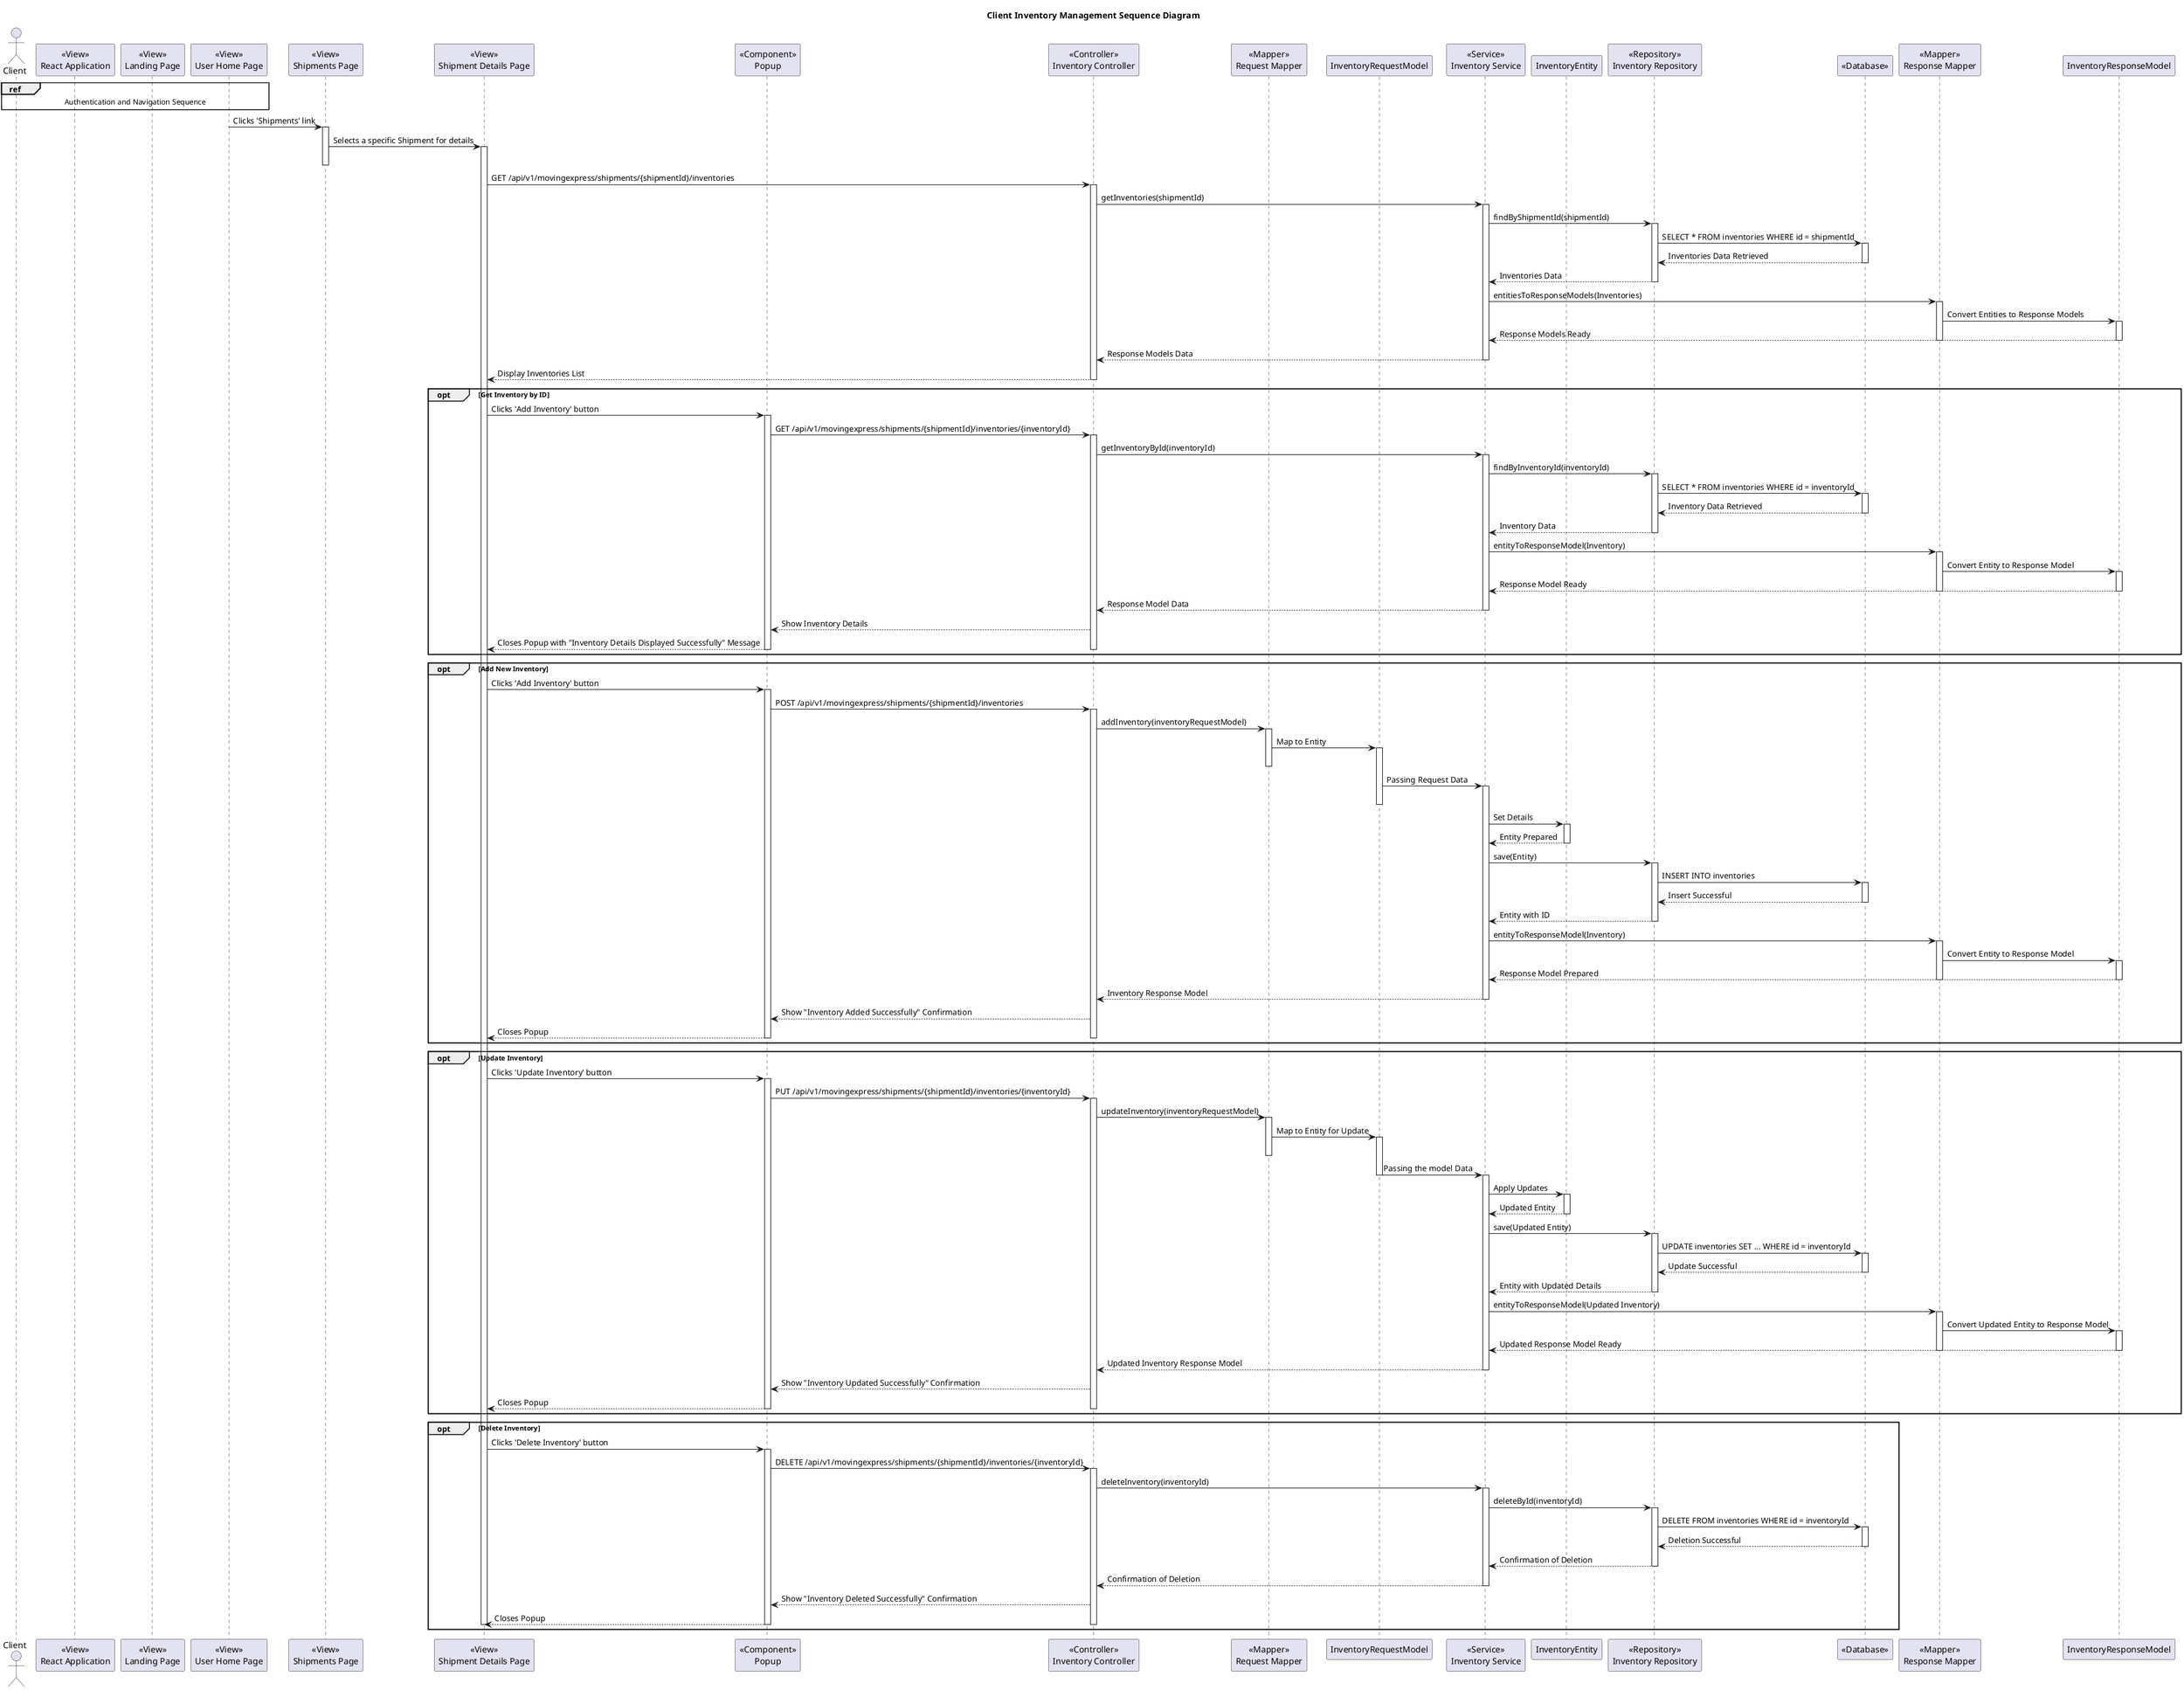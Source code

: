 @startuml
title Client Inventory Management Sequence Diagram

actor Client

participant ReactApplication as "<<View>>\nReact Application"
participant LandingPage as "<<View>>\nLanding Page"
participant UserHomePage as "<<View>>\nUser Home Page"
participant ShipmentsPage as "<<View>>\nShipments Page"
participant ShipmentDetailsPage as "<<View>>\nShipment Details Page"
participant Popup as "<<Component>>\nPopup"
participant InventoryController as "<<Controller>>\nInventory Controller"
participant InventoryRequestMapper as "<<Mapper>>\nRequest Mapper"
participant "InventoryRequestModel" as RequestModel
participant InventoryService as "<<Service>>\nInventory Service"
participant "InventoryEntity" as Entity
participant InventoryRepository as "<<Repository>>\nInventory Repository"
participant Database as "<<Database>>"
participant InventoryResponseMapper as "<<Mapper>>\nResponse Mapper"
participant "InventoryResponseModel" as ResponseModel

ref over Client, ReactApplication, LandingPage, UserHomePage : Authentication and Navigation Sequence

UserHomePage -> ShipmentsPage : Clicks 'Shipments' link
activate ShipmentsPage

ShipmentsPage -> ShipmentDetailsPage : Selects a specific Shipment for details
activate ShipmentDetailsPage
deactivate ShipmentsPage
' Get All Inventories
ShipmentDetailsPage -> InventoryController : GET /api/v1/movingexpress/shipments/{shipmentId}/inventories
activate InventoryController

InventoryController -> InventoryService : getInventories(shipmentId)
activate InventoryService

InventoryService -> InventoryRepository : findByShipmentId(shipmentId)
activate InventoryRepository

InventoryRepository -> Database : SELECT * FROM inventories WHERE id = shipmentId
activate Database
Database --> InventoryRepository : Inventories Data Retrieved
deactivate Database

InventoryRepository --> InventoryService : Inventories Data
deactivate InventoryRepository

' Mapping from Entities to Response Models
InventoryService -> InventoryResponseMapper : entitiesToResponseModels(Inventories)
activate InventoryResponseMapper
InventoryResponseMapper -> ResponseModel : Convert Entities to Response Models
activate ResponseModel
ResponseModel --> InventoryService : Response Models Ready
deactivate ResponseModel
deactivate InventoryResponseMapper

InventoryService --> InventoryController : Response Models Data
deactivate InventoryService
InventoryController --> ShipmentDetailsPage : Display Inventories List
deactivate InventoryController

' Get Inventory by Id
opt Get Inventory by ID
    ShipmentDetailsPage -> Popup : Clicks 'Add Inventory' button
    activate Popup
    Popup -> InventoryController : GET /api/v1/movingexpress/shipments/{shipmentId}/inventories/{inventoryId}
    activate InventoryController

    InventoryController -> InventoryService : getInventoryById(inventoryId)
    activate InventoryService

    InventoryService -> InventoryRepository : findByInventoryId(inventoryId)
    activate InventoryRepository

    InventoryRepository -> Database : SELECT * FROM inventories WHERE id = inventoryId
    activate Database
    Database --> InventoryRepository : Inventory Data Retrieved
    deactivate Database

    InventoryRepository --> InventoryService : Inventory Data
    deactivate InventoryRepository

    ' Mapping from Entity to Response Model
    InventoryService -> InventoryResponseMapper : entityToResponseModel(Inventory)
    activate InventoryResponseMapper
    InventoryResponseMapper -> ResponseModel : Convert Entity to Response Model
    activate ResponseModel
    ResponseModel --> InventoryService : Response Model Ready
    deactivate ResponseModel
    deactivate InventoryResponseMapper

    InventoryService --> InventoryController : Response Model Data
    deactivate InventoryService
    InventoryController --> Popup : Show Inventory Details
    Popup --> ShipmentDetailsPage : Closes Popup with "Inventory Details Displayed Successfully" Message
    deactivate Popup
    deactivate InventoryController
end

opt Add New Inventory
    ShipmentDetailsPage -> Popup : Clicks 'Add Inventory' button
    activate Popup
    Popup -> InventoryController : POST /api/v1/movingexpress/shipments/{shipmentId}/inventories
    activate InventoryController

    InventoryController -> InventoryRequestMapper : addInventory(inventoryRequestModel)
    activate InventoryRequestMapper

    ' Mapping from Request Model to Entity
    InventoryRequestMapper -> RequestModel : Map to Entity
    activate RequestModel
    deactivate InventoryRequestMapper

    RequestModel -> InventoryService : Passing Request Data
    activate InventoryService

    deactivate RequestModel
    InventoryService -> Entity : Set Details
    activate Entity

    Entity --> InventoryService : Entity Prepared
    deactivate Entity
    deactivate RequestModel

    ' Persisting the Entity
    InventoryService -> InventoryRepository : save(Entity)
    activate InventoryRepository
    InventoryRepository -> Database : INSERT INTO inventories
    activate Database
    Database --> InventoryRepository : Insert Successful
    deactivate Database
    InventoryRepository --> InventoryService : Entity with ID
    deactivate InventoryRepository

    ' Mapping from Entity to Response Model
    InventoryService -> InventoryResponseMapper : entityToResponseModel(Inventory)
    activate InventoryResponseMapper
    InventoryResponseMapper -> ResponseModel : Convert Entity to Response Model
    activate ResponseModel
    ResponseModel --> InventoryService : Response Model Prepared
    deactivate InventoryResponseMapper
    deactivate ResponseModel
    InventoryService --> InventoryController : Inventory Response Model
    deactivate InventoryService
    InventoryController --> Popup : Show "Inventory Added Successfully" Confirmation
    Popup --> ShipmentDetailsPage : Closes Popup
    deactivate Popup
    deactivate InventoryController

end

opt Update Inventory
    ShipmentDetailsPage -> Popup : Clicks 'Update Inventory' button
    activate Popup
    Popup -> InventoryController : PUT /api/v1/movingexpress/shipments/{shipmentId}/inventories/{inventoryId}
    activate InventoryController

    InventoryController -> InventoryRequestMapper : updateInventory(inventoryRequestModel)
    activate InventoryRequestMapper
    ' Mapping from Request Model to Entity for Update
    InventoryRequestMapper -> RequestModel : Map to Entity for Update
    activate RequestModel
    deactivate InventoryRequestMapper

    RequestModel -> InventoryService : Passing the model Data
    deactivate RequestModel
    activate InventoryService
    InventoryService -> Entity : Apply Updates
    activate Entity
    Entity --> InventoryService : Updated Entity
    deactivate Entity
    ' Persisting the Updated Entity
    InventoryService -> InventoryRepository : save(Updated Entity)
    activate InventoryRepository
    InventoryRepository -> Database : UPDATE inventories SET ... WHERE id = inventoryId
    activate Database
    Database --> InventoryRepository : Update Successful
    deactivate Database
    InventoryRepository --> InventoryService : Entity with Updated Details
    deactivate InventoryRepository

    ' Mapping from Updated Entity to Response Model
    InventoryService -> InventoryResponseMapper : entityToResponseModel(Updated Inventory)
    activate InventoryResponseMapper
    InventoryResponseMapper -> ResponseModel : Convert Updated Entity to Response Model
    activate ResponseModel
    ResponseModel --> InventoryService : Updated Response Model Ready
    deactivate ResponseModel
    deactivate InventoryResponseMapper

    InventoryService --> InventoryController : Updated Inventory Response Model
    deactivate InventoryService
    InventoryController --> Popup : Show "Inventory Updated Successfully" Confirmation
    Popup --> ShipmentDetailsPage : Closes Popup
    deactivate Popup
    deactivate InventoryController
end

opt Delete Inventory
    ShipmentDetailsPage -> Popup : Clicks 'Delete Inventory' button
    activate Popup
    Popup -> InventoryController : DELETE /api/v1/movingexpress/shipments/{shipmentId}/inventories/{inventoryId}
    activate InventoryController

    InventoryController -> InventoryService : deleteInventory(inventoryId)
    activate InventoryService

    InventoryService -> InventoryRepository : deleteById(inventoryId)
    activate InventoryRepository
    InventoryRepository -> Database : DELETE FROM inventories WHERE id = inventoryId
    activate Database
    Database --> InventoryRepository : Deletion Successful
    deactivate Database
    InventoryRepository --> InventoryService : Confirmation of Deletion
    deactivate InventoryRepository

    InventoryService --> InventoryController : Confirmation of Deletion
    deactivate InventoryService
    InventoryController --> Popup : Show "Inventory Deleted Successfully" Confirmation
    Popup --> ShipmentDetailsPage : Closes Popup
    deactivate Popup
    deactivate InventoryController
    deactivate ShipmentDetailsPage
end


@enduml
